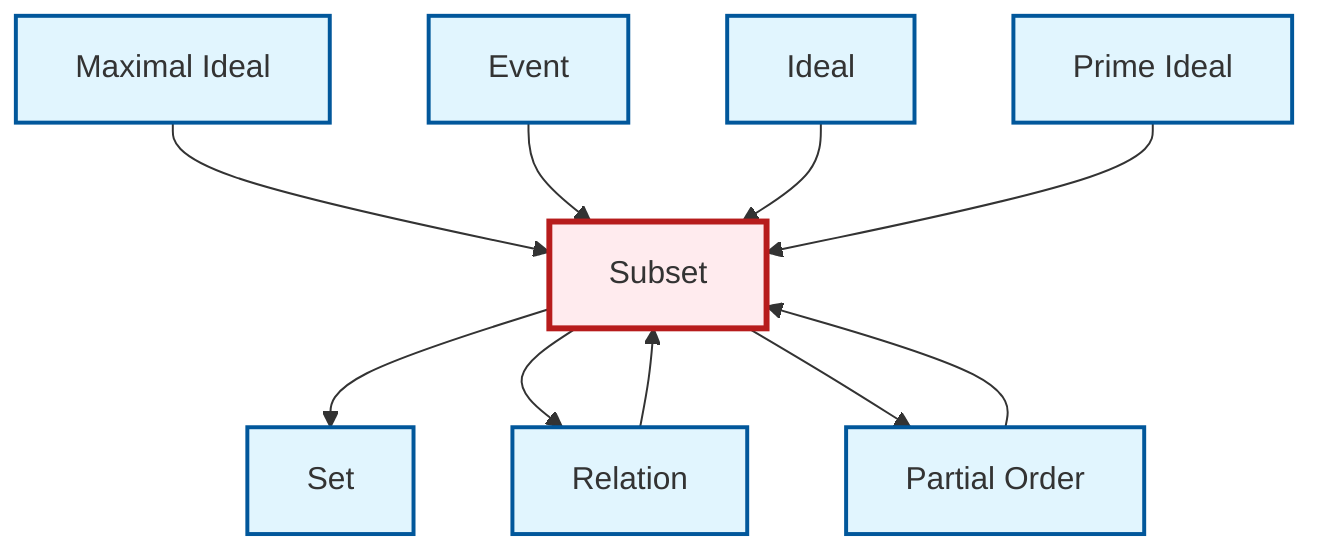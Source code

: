 graph TD
    classDef definition fill:#e1f5fe,stroke:#01579b,stroke-width:2px
    classDef theorem fill:#f3e5f5,stroke:#4a148c,stroke-width:2px
    classDef axiom fill:#fff3e0,stroke:#e65100,stroke-width:2px
    classDef example fill:#e8f5e9,stroke:#1b5e20,stroke-width:2px
    classDef current fill:#ffebee,stroke:#b71c1c,stroke-width:3px
    def-event["Event"]:::definition
    def-ideal["Ideal"]:::definition
    def-relation["Relation"]:::definition
    def-set["Set"]:::definition
    def-partial-order["Partial Order"]:::definition
    def-prime-ideal["Prime Ideal"]:::definition
    def-subset["Subset"]:::definition
    def-maximal-ideal["Maximal Ideal"]:::definition
    def-subset --> def-set
    def-maximal-ideal --> def-subset
    def-event --> def-subset
    def-subset --> def-relation
    def-ideal --> def-subset
    def-subset --> def-partial-order
    def-relation --> def-subset
    def-partial-order --> def-subset
    def-prime-ideal --> def-subset
    class def-subset current